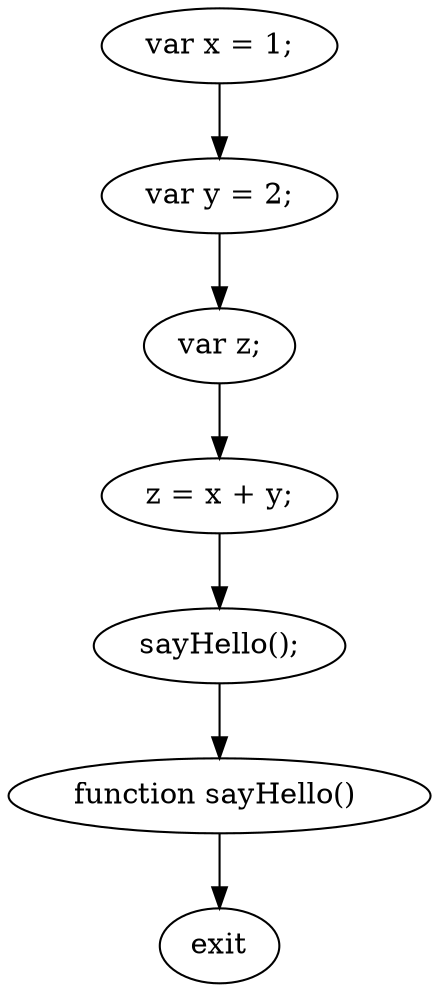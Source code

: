 digraph {
"0" [label="function sayHello() \n"] 
"1" [label="exit"] 
"2" [label="sayHello();\n"] 
"3" [label="z = x + y;\n"] 
"4" [label="var x = 1;\n"] 
"5" [label="var z;\n"] 
"6" [label="var y = 2;\n"] 
"0" -> "1" [label=""] 
"2" -> "0" [label=""] 
"3" -> "2" [label=""] 
"4" -> "6" [label=""] 
"5" -> "3" [label=""] 
"6" -> "5" [label=""] 
}
